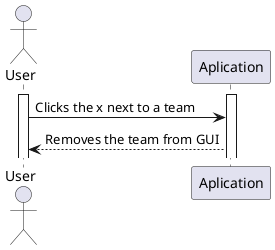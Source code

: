 @startuml removeTeam

actor User as U
participant Aplication as A

activate U
activate A

U->A: Clicks the x next to a team
A-->U: Removes the team from GUI

@enduml